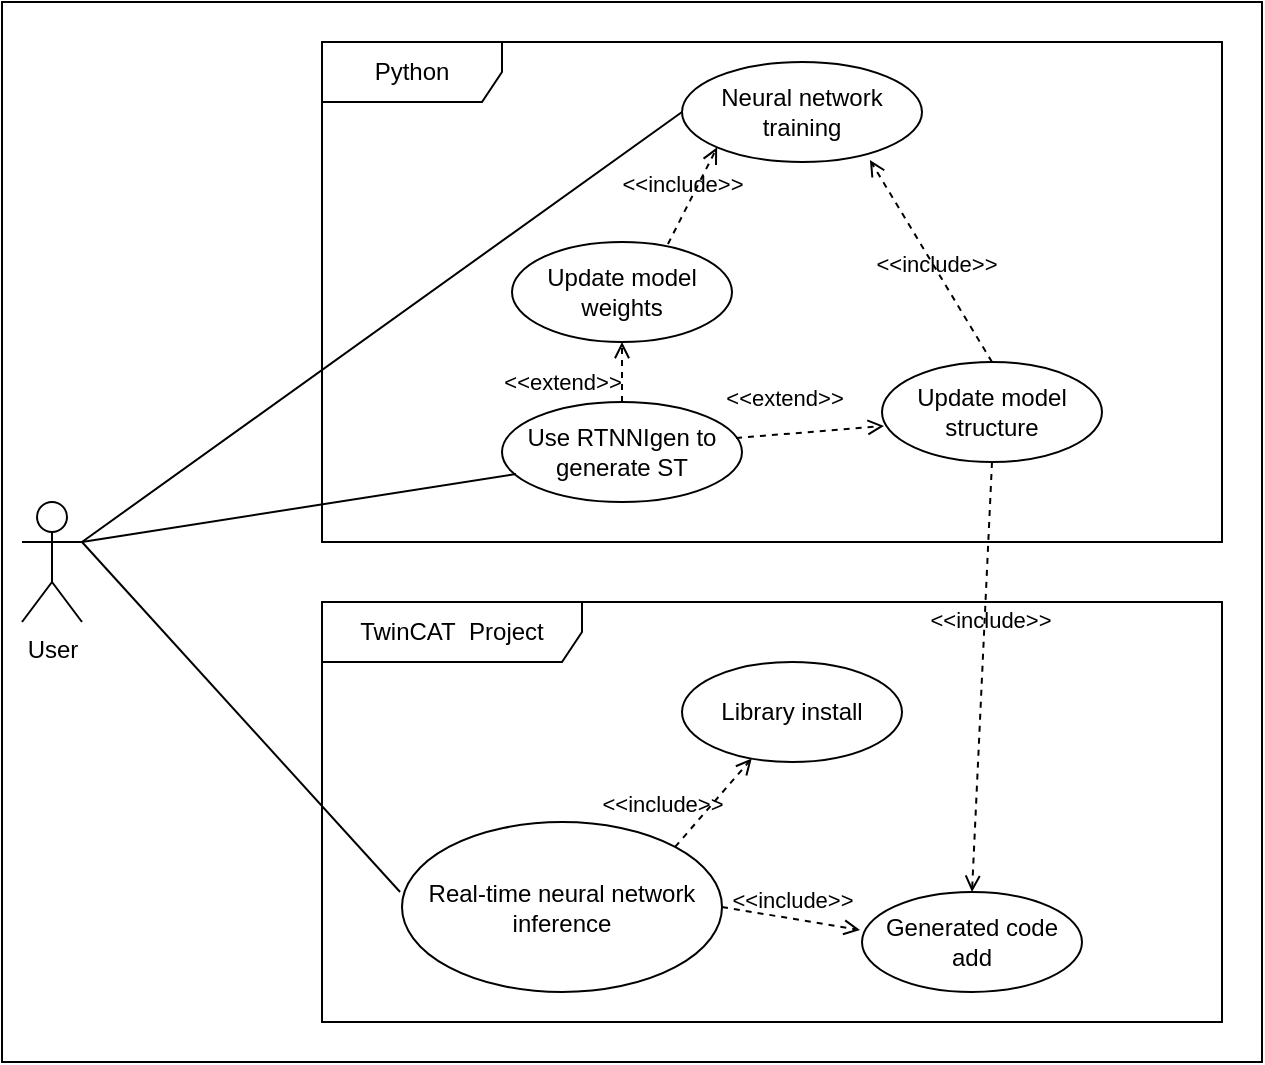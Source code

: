 <mxfile version="23.1.5" type="device">
  <diagram name="Page-1" id="OGsm8ukfqOmUfBKiEBXN">
    <mxGraphModel dx="1434" dy="836" grid="1" gridSize="10" guides="1" tooltips="1" connect="1" arrows="1" fold="1" page="1" pageScale="1" pageWidth="827" pageHeight="1169" math="0" shadow="0">
      <root>
        <mxCell id="0" />
        <mxCell id="1" parent="0" />
        <mxCell id="46xWUxOLhVpRb5yckR-c-29" value="" style="rounded=0;whiteSpace=wrap;html=1;" vertex="1" parent="1">
          <mxGeometry x="50" y="110" width="630" height="530" as="geometry" />
        </mxCell>
        <mxCell id="46xWUxOLhVpRb5yckR-c-1" value="User" style="shape=umlActor;verticalLabelPosition=bottom;verticalAlign=top;html=1;outlineConnect=0;" vertex="1" parent="1">
          <mxGeometry x="60" y="360" width="30" height="60" as="geometry" />
        </mxCell>
        <mxCell id="46xWUxOLhVpRb5yckR-c-5" value="Python" style="shape=umlFrame;whiteSpace=wrap;html=1;pointerEvents=0;width=90;height=30;" vertex="1" parent="1">
          <mxGeometry x="210" y="130" width="450" height="250" as="geometry" />
        </mxCell>
        <mxCell id="46xWUxOLhVpRb5yckR-c-6" value="TwinCAT&amp;nbsp; Project" style="shape=umlFrame;whiteSpace=wrap;html=1;pointerEvents=0;width=130;height=30;" vertex="1" parent="1">
          <mxGeometry x="210" y="410" width="450" height="210" as="geometry" />
        </mxCell>
        <mxCell id="46xWUxOLhVpRb5yckR-c-7" value="Real-time neural network&lt;br&gt;inference" style="ellipse;whiteSpace=wrap;html=1;" vertex="1" parent="1">
          <mxGeometry x="250" y="520" width="160" height="85" as="geometry" />
        </mxCell>
        <mxCell id="46xWUxOLhVpRb5yckR-c-8" value="Library install" style="ellipse;whiteSpace=wrap;html=1;" vertex="1" parent="1">
          <mxGeometry x="390" y="440" width="110" height="50" as="geometry" />
        </mxCell>
        <mxCell id="46xWUxOLhVpRb5yckR-c-12" value="&amp;lt;&amp;lt;include&amp;gt;&amp;gt;" style="html=1;verticalAlign=bottom;labelBackgroundColor=none;endArrow=open;endFill=0;dashed=1;rounded=0;exitX=1;exitY=0;exitDx=0;exitDy=0;" edge="1" parent="1" source="46xWUxOLhVpRb5yckR-c-7" target="46xWUxOLhVpRb5yckR-c-8">
          <mxGeometry x="-0.825" y="13" width="160" relative="1" as="geometry">
            <mxPoint x="440" y="520" as="sourcePoint" />
            <mxPoint x="600" y="520" as="targetPoint" />
            <mxPoint as="offset" />
          </mxGeometry>
        </mxCell>
        <mxCell id="46xWUxOLhVpRb5yckR-c-13" value="Generated code add" style="ellipse;whiteSpace=wrap;html=1;" vertex="1" parent="1">
          <mxGeometry x="480" y="555" width="110" height="50" as="geometry" />
        </mxCell>
        <mxCell id="46xWUxOLhVpRb5yckR-c-14" value="&amp;lt;&amp;lt;include&amp;gt;&amp;gt;" style="html=1;verticalAlign=bottom;labelBackgroundColor=none;endArrow=open;endFill=0;dashed=1;rounded=0;exitX=1;exitY=0.5;exitDx=0;exitDy=0;entryX=-0.009;entryY=0.38;entryDx=0;entryDy=0;entryPerimeter=0;" edge="1" parent="1" source="46xWUxOLhVpRb5yckR-c-7" target="46xWUxOLhVpRb5yckR-c-13">
          <mxGeometry width="160" relative="1" as="geometry">
            <mxPoint x="427" y="538" as="sourcePoint" />
            <mxPoint x="535" y="492" as="targetPoint" />
          </mxGeometry>
        </mxCell>
        <mxCell id="46xWUxOLhVpRb5yckR-c-17" value="" style="endArrow=none;html=1;rounded=0;exitX=1;exitY=0.333;exitDx=0;exitDy=0;exitPerimeter=0;entryX=-0.006;entryY=0.412;entryDx=0;entryDy=0;entryPerimeter=0;" edge="1" parent="1" source="46xWUxOLhVpRb5yckR-c-1" target="46xWUxOLhVpRb5yckR-c-7">
          <mxGeometry width="50" height="50" relative="1" as="geometry">
            <mxPoint x="560" y="350" as="sourcePoint" />
            <mxPoint x="610" y="300" as="targetPoint" />
          </mxGeometry>
        </mxCell>
        <mxCell id="46xWUxOLhVpRb5yckR-c-18" value="Use RTNNIgen to generate ST" style="ellipse;whiteSpace=wrap;html=1;" vertex="1" parent="1">
          <mxGeometry x="300" y="310" width="120" height="50" as="geometry" />
        </mxCell>
        <mxCell id="46xWUxOLhVpRb5yckR-c-19" value="Update model weights" style="ellipse;whiteSpace=wrap;html=1;" vertex="1" parent="1">
          <mxGeometry x="305" y="230" width="110" height="50" as="geometry" />
        </mxCell>
        <mxCell id="46xWUxOLhVpRb5yckR-c-20" value="&amp;lt;&amp;lt;extend&amp;gt;&amp;gt;" style="html=1;verticalAlign=bottom;labelBackgroundColor=none;endArrow=open;endFill=0;dashed=1;rounded=0;" edge="1" parent="1" source="46xWUxOLhVpRb5yckR-c-18" target="46xWUxOLhVpRb5yckR-c-19">
          <mxGeometry x="-0.946" y="30" width="160" relative="1" as="geometry">
            <mxPoint x="500" y="330" as="sourcePoint" />
            <mxPoint x="660" y="330" as="targetPoint" />
            <mxPoint as="offset" />
          </mxGeometry>
        </mxCell>
        <mxCell id="46xWUxOLhVpRb5yckR-c-21" value="Update model structure" style="ellipse;whiteSpace=wrap;html=1;" vertex="1" parent="1">
          <mxGeometry x="490" y="290" width="110" height="50" as="geometry" />
        </mxCell>
        <mxCell id="46xWUxOLhVpRb5yckR-c-22" value="&amp;lt;&amp;lt;extend&amp;gt;&amp;gt;" style="html=1;verticalAlign=bottom;labelBackgroundColor=none;endArrow=open;endFill=0;dashed=1;rounded=0;exitX=0.975;exitY=0.36;exitDx=0;exitDy=0;entryX=0.009;entryY=0.64;entryDx=0;entryDy=0;entryPerimeter=0;exitPerimeter=0;" edge="1" parent="1" source="46xWUxOLhVpRb5yckR-c-18" target="46xWUxOLhVpRb5yckR-c-21">
          <mxGeometry x="-0.337" y="9" width="160" relative="1" as="geometry">
            <mxPoint x="400" y="245" as="sourcePoint" />
            <mxPoint x="465" y="287" as="targetPoint" />
            <mxPoint as="offset" />
          </mxGeometry>
        </mxCell>
        <mxCell id="46xWUxOLhVpRb5yckR-c-23" value="&amp;lt;&amp;lt;include&amp;gt;&amp;gt;" style="html=1;verticalAlign=bottom;labelBackgroundColor=none;endArrow=open;endFill=0;dashed=1;rounded=0;exitX=0.5;exitY=1;exitDx=0;exitDy=0;entryX=0.5;entryY=0;entryDx=0;entryDy=0;" edge="1" parent="1" source="46xWUxOLhVpRb5yckR-c-21" target="46xWUxOLhVpRb5yckR-c-13">
          <mxGeometry x="-0.182" y="3" width="160" relative="1" as="geometry">
            <mxPoint x="560.001" y="191.678" as="sourcePoint" />
            <mxPoint x="589.14" y="560" as="targetPoint" />
            <mxPoint as="offset" />
          </mxGeometry>
        </mxCell>
        <mxCell id="46xWUxOLhVpRb5yckR-c-24" value="" style="endArrow=none;html=1;rounded=0;exitX=0.058;exitY=0.72;exitDx=0;exitDy=0;exitPerimeter=0;entryX=1;entryY=0.333;entryDx=0;entryDy=0;entryPerimeter=0;" edge="1" parent="1" source="46xWUxOLhVpRb5yckR-c-18" target="46xWUxOLhVpRb5yckR-c-1">
          <mxGeometry width="50" height="50" relative="1" as="geometry">
            <mxPoint x="100" y="390" as="sourcePoint" />
            <mxPoint x="289" y="560" as="targetPoint" />
          </mxGeometry>
        </mxCell>
        <mxCell id="46xWUxOLhVpRb5yckR-c-25" value="Neural network training" style="ellipse;whiteSpace=wrap;html=1;" vertex="1" parent="1">
          <mxGeometry x="390" y="140" width="120" height="50" as="geometry" />
        </mxCell>
        <mxCell id="46xWUxOLhVpRb5yckR-c-26" value="" style="endArrow=none;html=1;rounded=0;exitX=0;exitY=0.5;exitDx=0;exitDy=0;entryX=1;entryY=0.333;entryDx=0;entryDy=0;entryPerimeter=0;" edge="1" parent="1" source="46xWUxOLhVpRb5yckR-c-25" target="46xWUxOLhVpRb5yckR-c-1">
          <mxGeometry width="50" height="50" relative="1" as="geometry">
            <mxPoint x="287" y="256" as="sourcePoint" />
            <mxPoint x="100" y="390" as="targetPoint" />
          </mxGeometry>
        </mxCell>
        <mxCell id="46xWUxOLhVpRb5yckR-c-27" value="&amp;lt;&amp;lt;include&amp;gt;&amp;gt;" style="html=1;verticalAlign=bottom;labelBackgroundColor=none;endArrow=open;endFill=0;dashed=1;rounded=0;exitX=0.5;exitY=0;exitDx=0;exitDy=0;entryX=0.783;entryY=0.98;entryDx=0;entryDy=0;entryPerimeter=0;" edge="1" parent="1" source="46xWUxOLhVpRb5yckR-c-21" target="46xWUxOLhVpRb5yckR-c-25">
          <mxGeometry x="-0.182" y="3" width="160" relative="1" as="geometry">
            <mxPoint x="575" y="348" as="sourcePoint" />
            <mxPoint x="565" y="580" as="targetPoint" />
            <mxPoint as="offset" />
          </mxGeometry>
        </mxCell>
        <mxCell id="46xWUxOLhVpRb5yckR-c-28" value="&amp;lt;&amp;lt;include&amp;gt;&amp;gt;" style="html=1;verticalAlign=bottom;labelBackgroundColor=none;endArrow=open;endFill=0;dashed=1;rounded=0;exitX=0.709;exitY=0.02;exitDx=0;exitDy=0;entryX=0;entryY=1;entryDx=0;entryDy=0;exitPerimeter=0;" edge="1" parent="1" source="46xWUxOLhVpRb5yckR-c-19" target="46xWUxOLhVpRb5yckR-c-25">
          <mxGeometry x="-0.182" y="3" width="160" relative="1" as="geometry">
            <mxPoint x="555" y="300" as="sourcePoint" />
            <mxPoint x="494" y="199" as="targetPoint" />
            <mxPoint as="offset" />
          </mxGeometry>
        </mxCell>
      </root>
    </mxGraphModel>
  </diagram>
</mxfile>
